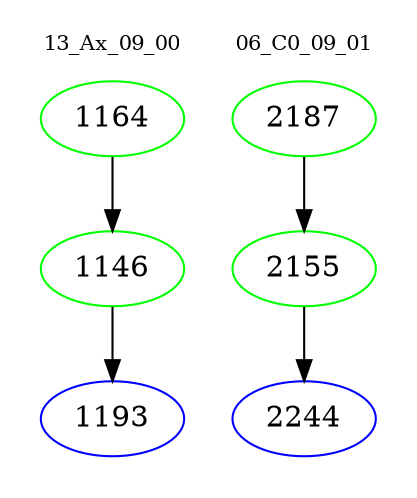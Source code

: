 digraph{
subgraph cluster_0 {
color = white
label = "13_Ax_09_00";
fontsize=10;
T0_1164 [label="1164", color="green"]
T0_1164 -> T0_1146 [color="black"]
T0_1146 [label="1146", color="green"]
T0_1146 -> T0_1193 [color="black"]
T0_1193 [label="1193", color="blue"]
}
subgraph cluster_1 {
color = white
label = "06_C0_09_01";
fontsize=10;
T1_2187 [label="2187", color="green"]
T1_2187 -> T1_2155 [color="black"]
T1_2155 [label="2155", color="green"]
T1_2155 -> T1_2244 [color="black"]
T1_2244 [label="2244", color="blue"]
}
}
